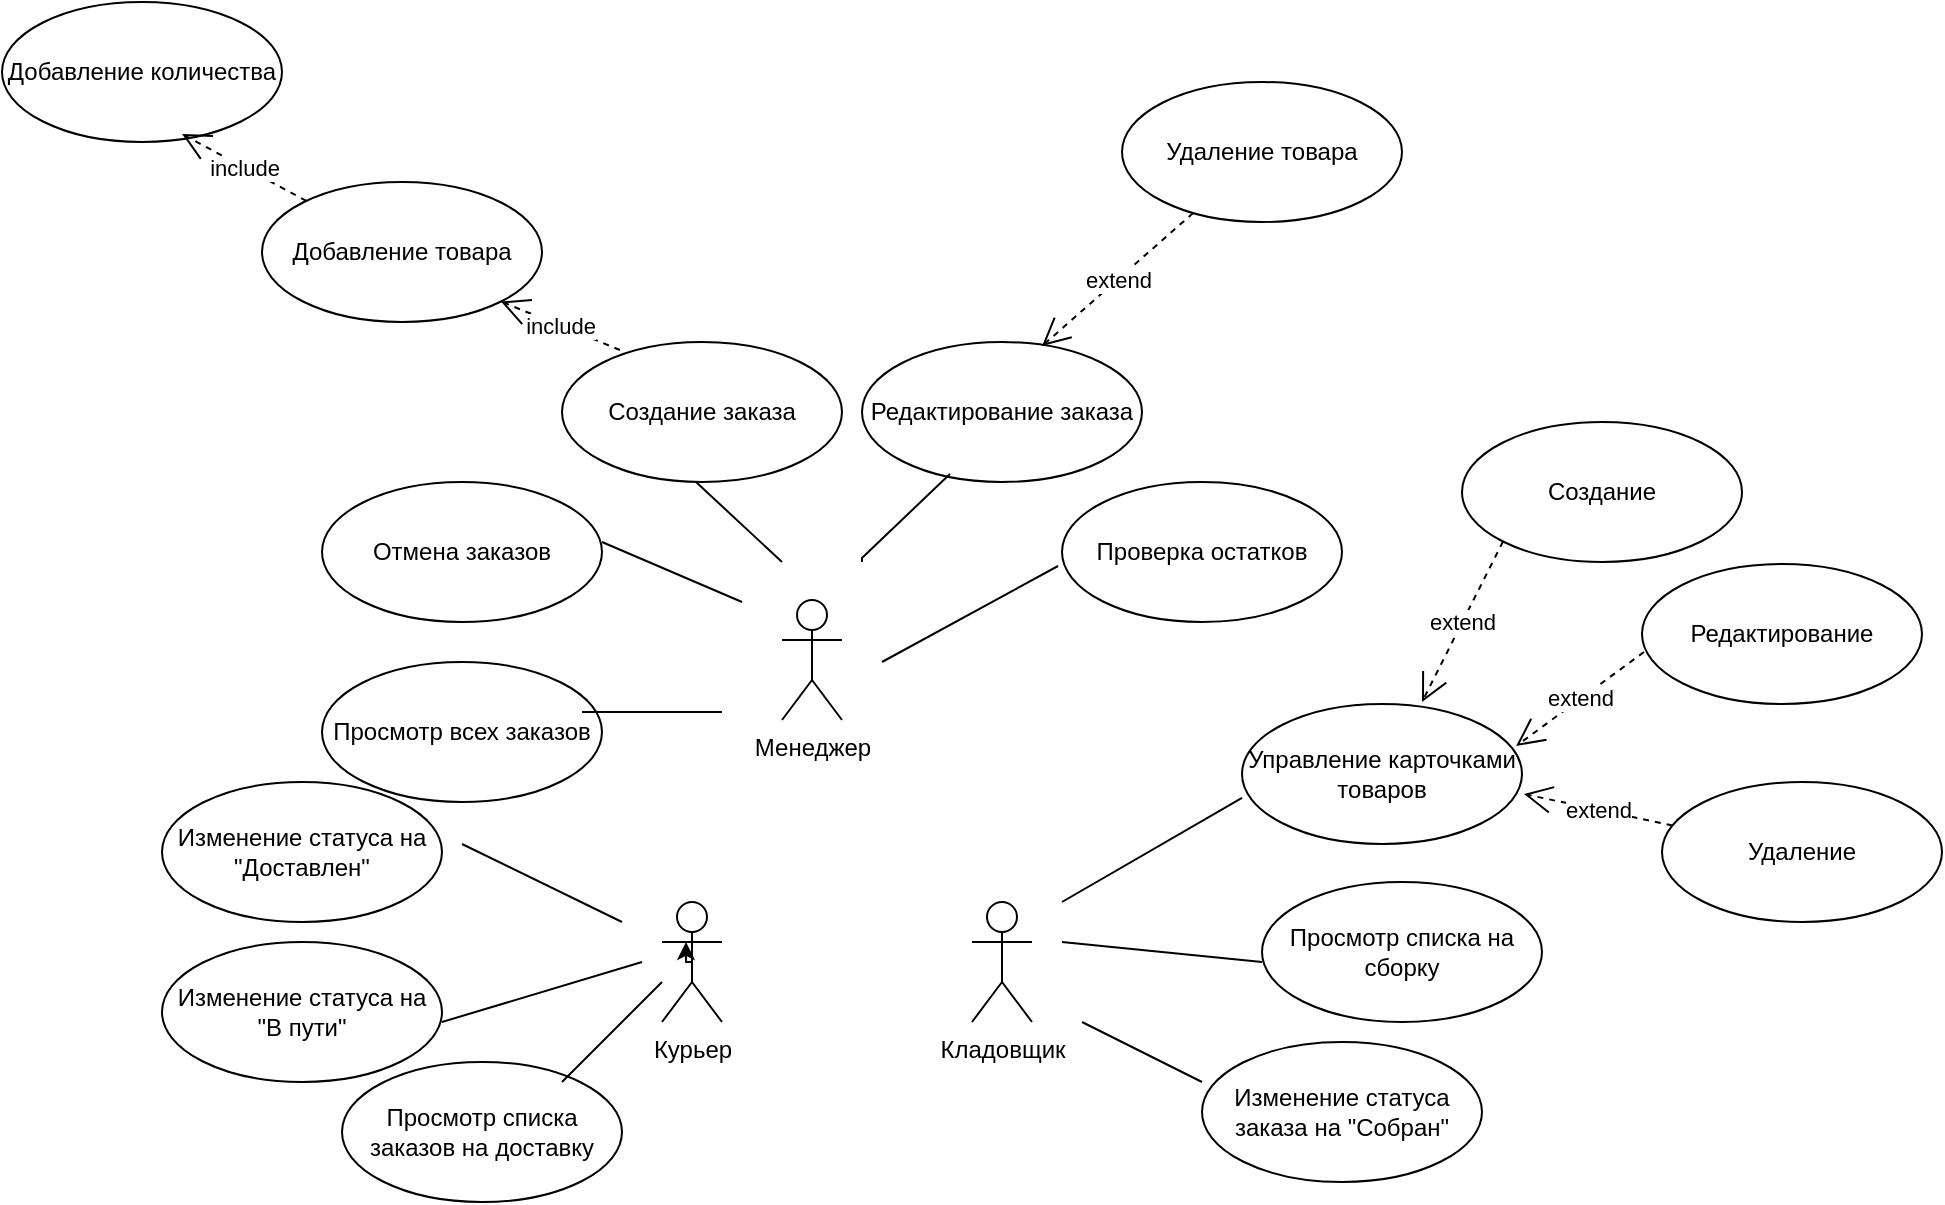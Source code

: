 <mxfile version="26.2.14">
  <diagram name="Страница — 1" id="cj5hCw1JWFK88OPKFZOY">
    <mxGraphModel dx="2253" dy="777" grid="1" gridSize="10" guides="1" tooltips="1" connect="1" arrows="1" fold="1" page="1" pageScale="1" pageWidth="827" pageHeight="1169" math="0" shadow="0">
      <root>
        <mxCell id="0" />
        <mxCell id="1" parent="0" />
        <mxCell id="2vLhvoE99awzoXhruENi-1" value="Кладовщик&lt;div&gt;&lt;br&gt;&lt;/div&gt;" style="shape=umlActor;verticalLabelPosition=bottom;verticalAlign=top;html=1;" parent="1" vertex="1">
          <mxGeometry x="-325" y="470" width="30" height="60" as="geometry" />
        </mxCell>
        <mxCell id="2vLhvoE99awzoXhruENi-3" value="Менеджер&lt;div&gt;&lt;br&gt;&lt;/div&gt;" style="shape=umlActor;verticalLabelPosition=bottom;verticalAlign=top;html=1;" parent="1" vertex="1">
          <mxGeometry x="-420" y="319" width="30" height="60" as="geometry" />
        </mxCell>
        <mxCell id="2vLhvoE99awzoXhruENi-4" value="Проверка остатков" style="ellipse;whiteSpace=wrap;html=1;" parent="1" vertex="1">
          <mxGeometry x="-280" y="260" width="140" height="70" as="geometry" />
        </mxCell>
        <mxCell id="2vLhvoE99awzoXhruENi-5" value="Редактирование заказа" style="ellipse;whiteSpace=wrap;html=1;" parent="1" vertex="1">
          <mxGeometry x="-380" y="190" width="140" height="70" as="geometry" />
        </mxCell>
        <mxCell id="2vLhvoE99awzoXhruENi-6" value="Создание заказа" style="ellipse;whiteSpace=wrap;html=1;" parent="1" vertex="1">
          <mxGeometry x="-530" y="190" width="140" height="70" as="geometry" />
        </mxCell>
        <mxCell id="2vLhvoE99awzoXhruENi-7" value="Просмотр всех заказов" style="ellipse;whiteSpace=wrap;html=1;" parent="1" vertex="1">
          <mxGeometry x="-650" y="350" width="140" height="70" as="geometry" />
        </mxCell>
        <mxCell id="2vLhvoE99awzoXhruENi-10" value="Добавление товара" style="ellipse;whiteSpace=wrap;html=1;" parent="1" vertex="1">
          <mxGeometry x="-680" y="110" width="140" height="70" as="geometry" />
        </mxCell>
        <mxCell id="2vLhvoE99awzoXhruENi-11" value="Удаление товара" style="ellipse;whiteSpace=wrap;html=1;" parent="1" vertex="1">
          <mxGeometry x="-250" y="60" width="140" height="70" as="geometry" />
        </mxCell>
        <mxCell id="2vLhvoE99awzoXhruENi-12" value="extend" style="endArrow=open;endSize=12;dashed=1;html=1;rounded=0;entryX=0.643;entryY=0.029;entryDx=0;entryDy=0;entryPerimeter=0;" parent="1" source="2vLhvoE99awzoXhruENi-11" target="2vLhvoE99awzoXhruENi-5" edge="1">
          <mxGeometry width="160" relative="1" as="geometry">
            <mxPoint x="-220" y="320" as="sourcePoint" />
            <mxPoint x="-60" y="320" as="targetPoint" />
          </mxGeometry>
        </mxCell>
        <mxCell id="2vLhvoE99awzoXhruENi-13" value="include" style="endArrow=open;endSize=12;dashed=1;html=1;rounded=0;entryX=1;entryY=1;entryDx=0;entryDy=0;exitX=0.207;exitY=0.057;exitDx=0;exitDy=0;exitPerimeter=0;" parent="1" source="2vLhvoE99awzoXhruENi-6" target="2vLhvoE99awzoXhruENi-10" edge="1">
          <mxGeometry width="160" relative="1" as="geometry">
            <mxPoint x="-220" y="320" as="sourcePoint" />
            <mxPoint x="-60" y="320" as="targetPoint" />
          </mxGeometry>
        </mxCell>
        <mxCell id="2vLhvoE99awzoXhruENi-14" value="Отмена заказов" style="ellipse;whiteSpace=wrap;html=1;" parent="1" vertex="1">
          <mxGeometry x="-650" y="260" width="140" height="70" as="geometry" />
        </mxCell>
        <mxCell id="2vLhvoE99awzoXhruENi-15" value="Добавление количества" style="ellipse;whiteSpace=wrap;html=1;" parent="1" vertex="1">
          <mxGeometry x="-810" y="20" width="140" height="70" as="geometry" />
        </mxCell>
        <mxCell id="2vLhvoE99awzoXhruENi-16" value="include" style="endArrow=open;endSize=12;dashed=1;html=1;rounded=0;entryX=0.643;entryY=0.943;entryDx=0;entryDy=0;entryPerimeter=0;" parent="1" source="2vLhvoE99awzoXhruENi-10" target="2vLhvoE99awzoXhruENi-15" edge="1">
          <mxGeometry width="160" relative="1" as="geometry">
            <mxPoint x="-220" y="120" as="sourcePoint" />
            <mxPoint x="-60" y="120" as="targetPoint" />
          </mxGeometry>
        </mxCell>
        <mxCell id="2vLhvoE99awzoXhruENi-21" value="" style="line;strokeWidth=1;fillColor=none;align=left;verticalAlign=middle;spacingTop=-1;spacingLeft=3;spacingRight=3;rotatable=0;labelPosition=right;points=[];portConstraint=eastwest;strokeColor=inherit;" parent="1" vertex="1">
          <mxGeometry x="-520" y="371" width="70" height="8" as="geometry" />
        </mxCell>
        <mxCell id="2vLhvoE99awzoXhruENi-27" value="" style="endArrow=none;html=1;rounded=0;entryX=0.314;entryY=0.943;entryDx=0;entryDy=0;entryPerimeter=0;" parent="1" target="2vLhvoE99awzoXhruENi-5" edge="1">
          <mxGeometry width="50" height="50" relative="1" as="geometry">
            <mxPoint x="-380" y="300" as="sourcePoint" />
            <mxPoint x="-350" y="268" as="targetPoint" />
            <Array as="points">
              <mxPoint x="-380" y="298" />
            </Array>
          </mxGeometry>
        </mxCell>
        <mxCell id="2vLhvoE99awzoXhruENi-29" value="" style="endArrow=none;html=1;rounded=0;entryX=-0.014;entryY=0.6;entryDx=0;entryDy=0;entryPerimeter=0;" parent="1" target="2vLhvoE99awzoXhruENi-4" edge="1">
          <mxGeometry width="50" height="50" relative="1" as="geometry">
            <mxPoint x="-370" y="350" as="sourcePoint" />
            <mxPoint x="-320" y="300" as="targetPoint" />
          </mxGeometry>
        </mxCell>
        <mxCell id="2vLhvoE99awzoXhruENi-30" value="" style="endArrow=none;html=1;rounded=0;" parent="1" edge="1">
          <mxGeometry width="50" height="50" relative="1" as="geometry">
            <mxPoint x="-463" y="260" as="sourcePoint" />
            <mxPoint x="-420" y="300" as="targetPoint" />
          </mxGeometry>
        </mxCell>
        <mxCell id="2vLhvoE99awzoXhruENi-31" value="" style="endArrow=none;html=1;rounded=0;" parent="1" edge="1">
          <mxGeometry width="50" height="50" relative="1" as="geometry">
            <mxPoint x="-440" y="320" as="sourcePoint" />
            <mxPoint x="-510" y="290" as="targetPoint" />
          </mxGeometry>
        </mxCell>
        <mxCell id="2vLhvoE99awzoXhruENi-33" value="Просмотр списка на сборку" style="ellipse;whiteSpace=wrap;html=1;" parent="1" vertex="1">
          <mxGeometry x="-180" y="460" width="140" height="70" as="geometry" />
        </mxCell>
        <mxCell id="2vLhvoE99awzoXhruENi-34" value="Изменение статуса заказа на &quot;Собран&quot;" style="ellipse;whiteSpace=wrap;html=1;" parent="1" vertex="1">
          <mxGeometry x="-210" y="540" width="140" height="70" as="geometry" />
        </mxCell>
        <mxCell id="2vLhvoE99awzoXhruENi-36" value="Управление карточками товаров" style="ellipse;whiteSpace=wrap;html=1;" parent="1" vertex="1">
          <mxGeometry x="-190" y="371" width="140" height="70" as="geometry" />
        </mxCell>
        <mxCell id="2vLhvoE99awzoXhruENi-37" value="Удаление" style="ellipse;whiteSpace=wrap;html=1;" parent="1" vertex="1">
          <mxGeometry x="20" y="410" width="140" height="70" as="geometry" />
        </mxCell>
        <mxCell id="2vLhvoE99awzoXhruENi-38" value="Редактирование" style="ellipse;whiteSpace=wrap;html=1;" parent="1" vertex="1">
          <mxGeometry x="10" y="301" width="140" height="70" as="geometry" />
        </mxCell>
        <mxCell id="2vLhvoE99awzoXhruENi-39" value="Создание" style="ellipse;whiteSpace=wrap;html=1;" parent="1" vertex="1">
          <mxGeometry x="-80" y="230" width="140" height="70" as="geometry" />
        </mxCell>
        <mxCell id="2vLhvoE99awzoXhruENi-41" value="extend" style="endArrow=open;endSize=12;dashed=1;html=1;rounded=0;exitX=0;exitY=1;exitDx=0;exitDy=0;" parent="1" source="2vLhvoE99awzoXhruENi-39" edge="1">
          <mxGeometry x="0.003" width="160" relative="1" as="geometry">
            <mxPoint x="-150" y="335.5" as="sourcePoint" />
            <mxPoint x="-100" y="370" as="targetPoint" />
            <Array as="points" />
            <mxPoint as="offset" />
          </mxGeometry>
        </mxCell>
        <mxCell id="2vLhvoE99awzoXhruENi-44" value="extend" style="endArrow=open;endSize=12;dashed=1;html=1;rounded=0;entryX=0.979;entryY=0.3;entryDx=0;entryDy=0;entryPerimeter=0;exitX=0.007;exitY=0.629;exitDx=0;exitDy=0;exitPerimeter=0;" parent="1" source="2vLhvoE99awzoXhruENi-38" target="2vLhvoE99awzoXhruENi-36" edge="1">
          <mxGeometry width="160" relative="1" as="geometry">
            <mxPoint x="-530" y="320" as="sourcePoint" />
            <mxPoint x="-370" y="320" as="targetPoint" />
          </mxGeometry>
        </mxCell>
        <mxCell id="2vLhvoE99awzoXhruENi-45" value="extend" style="endArrow=open;endSize=12;dashed=1;html=1;rounded=0;entryX=1.007;entryY=0.643;entryDx=0;entryDy=0;entryPerimeter=0;" parent="1" source="2vLhvoE99awzoXhruENi-37" target="2vLhvoE99awzoXhruENi-36" edge="1">
          <mxGeometry width="160" relative="1" as="geometry">
            <mxPoint x="21" y="355" as="sourcePoint" />
            <mxPoint x="-43" y="402" as="targetPoint" />
          </mxGeometry>
        </mxCell>
        <mxCell id="2vLhvoE99awzoXhruENi-50" value="" style="endArrow=none;html=1;rounded=0;" parent="1" edge="1">
          <mxGeometry width="50" height="50" relative="1" as="geometry">
            <mxPoint x="-210" y="560" as="sourcePoint" />
            <mxPoint x="-270" y="530" as="targetPoint" />
          </mxGeometry>
        </mxCell>
        <mxCell id="2vLhvoE99awzoXhruENi-51" value="" style="endArrow=none;html=1;rounded=0;" parent="1" edge="1">
          <mxGeometry width="50" height="50" relative="1" as="geometry">
            <mxPoint x="-280" y="490" as="sourcePoint" />
            <mxPoint x="-180" y="500" as="targetPoint" />
          </mxGeometry>
        </mxCell>
        <mxCell id="2vLhvoE99awzoXhruENi-52" value="" style="endArrow=none;html=1;rounded=0;entryX=0;entryY=0.671;entryDx=0;entryDy=0;entryPerimeter=0;" parent="1" target="2vLhvoE99awzoXhruENi-36" edge="1">
          <mxGeometry width="50" height="50" relative="1" as="geometry">
            <mxPoint x="-280" y="470" as="sourcePoint" />
            <mxPoint x="-230" y="420" as="targetPoint" />
          </mxGeometry>
        </mxCell>
        <mxCell id="2vLhvoE99awzoXhruENi-53" value="Курьер" style="shape=umlActor;verticalLabelPosition=bottom;verticalAlign=top;html=1;" parent="1" vertex="1">
          <mxGeometry x="-480" y="470" width="30" height="60" as="geometry" />
        </mxCell>
        <mxCell id="2vLhvoE99awzoXhruENi-56" style="edgeStyle=orthogonalEdgeStyle;rounded=0;orthogonalLoop=1;jettySize=auto;html=1;exitX=0.5;exitY=0.5;exitDx=0;exitDy=0;exitPerimeter=0;entryX=0.4;entryY=0.333;entryDx=0;entryDy=0;entryPerimeter=0;" parent="1" source="2vLhvoE99awzoXhruENi-53" target="2vLhvoE99awzoXhruENi-53" edge="1">
          <mxGeometry relative="1" as="geometry" />
        </mxCell>
        <mxCell id="2vLhvoE99awzoXhruENi-57" value="Просмотр списка заказов на доставку" style="ellipse;whiteSpace=wrap;html=1;" parent="1" vertex="1">
          <mxGeometry x="-640" y="550" width="140" height="70" as="geometry" />
        </mxCell>
        <mxCell id="2vLhvoE99awzoXhruENi-60" value="Изменение статуса на &quot;В пути&quot;" style="ellipse;whiteSpace=wrap;html=1;" parent="1" vertex="1">
          <mxGeometry x="-730" y="490" width="140" height="70" as="geometry" />
        </mxCell>
        <mxCell id="2vLhvoE99awzoXhruENi-61" value="Изменение статуса на &quot;Доставлен&quot;" style="ellipse;whiteSpace=wrap;html=1;" parent="1" vertex="1">
          <mxGeometry x="-730" y="410" width="140" height="70" as="geometry" />
        </mxCell>
        <mxCell id="XI77a-Dh8ZHd2fhDws_2-1" value="" style="endArrow=none;html=1;rounded=0;" edge="1" parent="1">
          <mxGeometry width="50" height="50" relative="1" as="geometry">
            <mxPoint x="-530" y="560" as="sourcePoint" />
            <mxPoint x="-480" y="510" as="targetPoint" />
          </mxGeometry>
        </mxCell>
        <mxCell id="XI77a-Dh8ZHd2fhDws_2-2" value="" style="endArrow=none;html=1;rounded=0;" edge="1" parent="1">
          <mxGeometry width="50" height="50" relative="1" as="geometry">
            <mxPoint x="-580" y="441" as="sourcePoint" />
            <mxPoint x="-500" y="480" as="targetPoint" />
          </mxGeometry>
        </mxCell>
        <mxCell id="XI77a-Dh8ZHd2fhDws_2-3" value="" style="endArrow=none;html=1;rounded=0;" edge="1" parent="1">
          <mxGeometry width="50" height="50" relative="1" as="geometry">
            <mxPoint x="-590" y="530" as="sourcePoint" />
            <mxPoint x="-490" y="500" as="targetPoint" />
          </mxGeometry>
        </mxCell>
      </root>
    </mxGraphModel>
  </diagram>
</mxfile>
